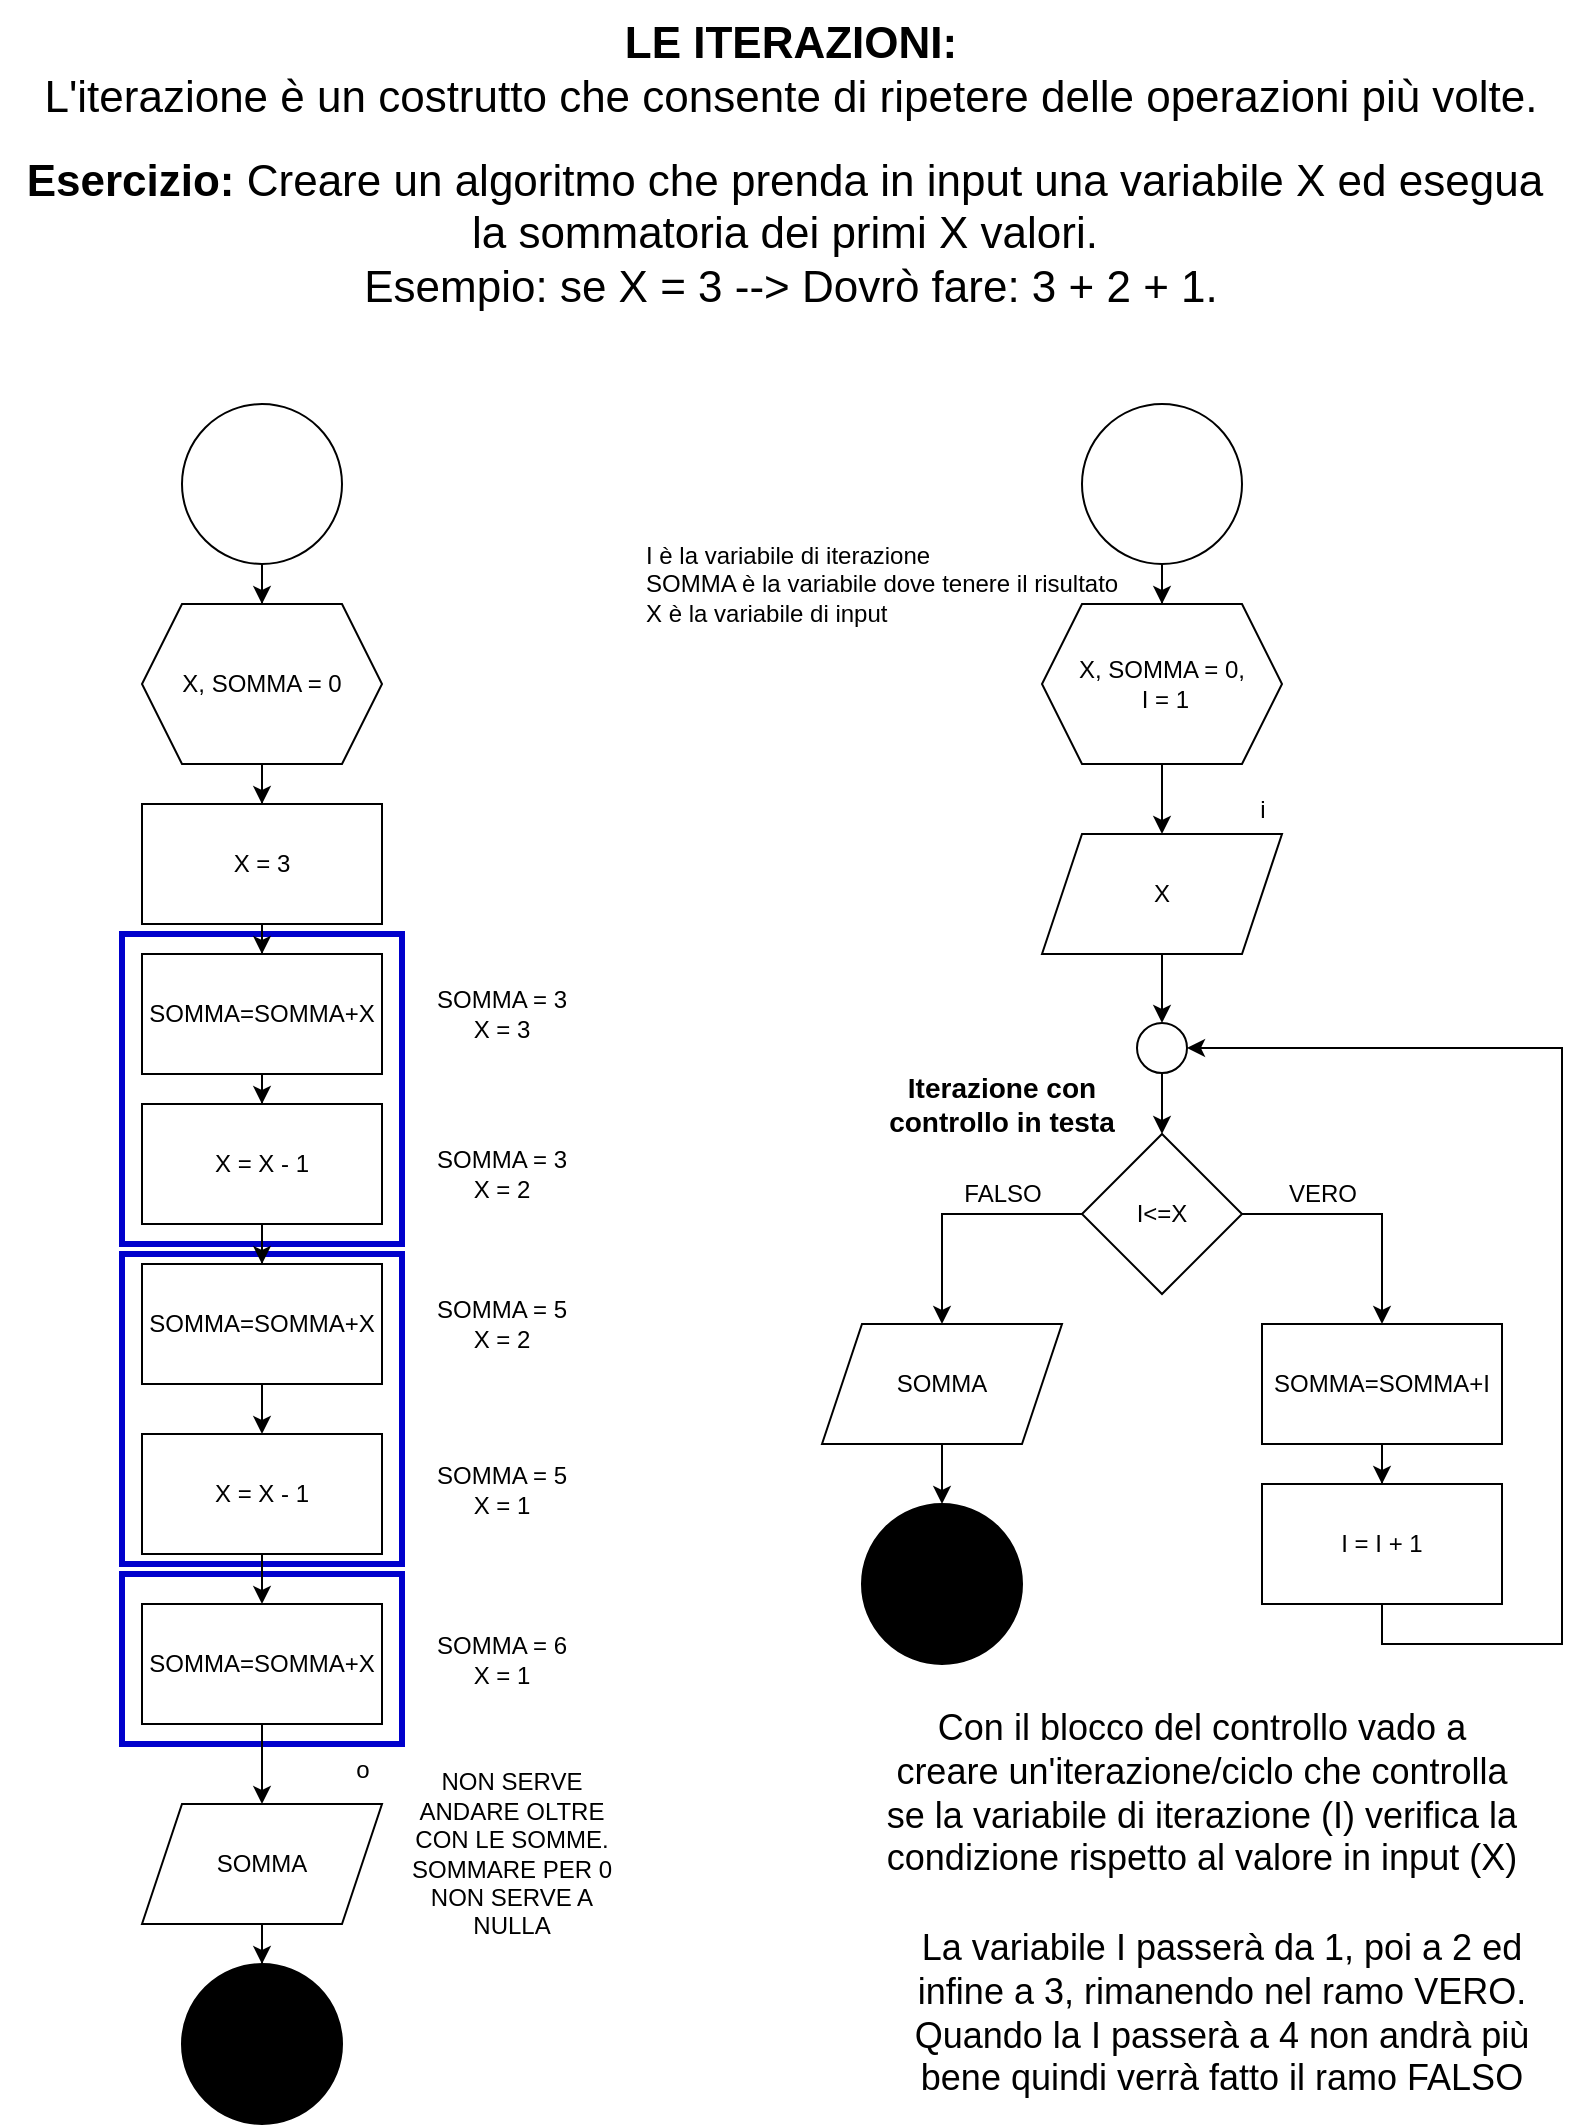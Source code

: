 <mxfile version="24.4.0" type="google" pages="2">
  <diagram name="Pagina-1" id="rP5V3GOWl_0ykZ0Ec8_8">
    <mxGraphModel grid="1" page="1" gridSize="10" guides="1" tooltips="1" connect="1" arrows="1" fold="1" pageScale="1" pageWidth="827" pageHeight="1169" math="0" shadow="0">
      <root>
        <mxCell id="0" />
        <mxCell id="1" parent="0" />
        <mxCell id="9QCn7z95DB12rmIZuLeA-65" value="" style="rounded=0;whiteSpace=wrap;html=1;strokeWidth=3;strokeColor=#0000CC;" vertex="1" parent="1">
          <mxGeometry x="80" y="835" width="140" height="85" as="geometry" />
        </mxCell>
        <mxCell id="9QCn7z95DB12rmIZuLeA-63" value="" style="rounded=0;whiteSpace=wrap;html=1;strokeWidth=3;strokeColor=#0000CC;" vertex="1" parent="1">
          <mxGeometry x="80" y="675" width="140" height="155" as="geometry" />
        </mxCell>
        <mxCell id="9QCn7z95DB12rmIZuLeA-62" value="" style="rounded=0;whiteSpace=wrap;html=1;strokeWidth=3;strokeColor=#0000CC;" vertex="1" parent="1">
          <mxGeometry x="80" y="515" width="140" height="155" as="geometry" />
        </mxCell>
        <mxCell id="As1prjGQbuRfSOMAyc03-1" value="&lt;span style=&quot;font-size: 22px;&quot;&gt;&lt;b&gt;LE ITERAZIONI:&lt;/b&gt;&lt;/span&gt;&lt;div&gt;&lt;span style=&quot;font-size: 22px;&quot;&gt;L&#39;iterazione è un costrutto che consente di ripetere delle operazioni più volte.&lt;/span&gt;&lt;/div&gt;" style="text;html=1;align=center;verticalAlign=middle;resizable=0;points=[];autosize=1;strokeColor=none;fillColor=none;" vertex="1" parent="1">
          <mxGeometry x="29" y="48" width="770" height="70" as="geometry" />
        </mxCell>
        <mxCell id="9QCn7z95DB12rmIZuLeA-2" value="" style="edgeStyle=orthogonalEdgeStyle;rounded=0;orthogonalLoop=1;jettySize=auto;html=1;" edge="1" parent="1" source="As1prjGQbuRfSOMAyc03-3" target="9QCn7z95DB12rmIZuLeA-1">
          <mxGeometry relative="1" as="geometry" />
        </mxCell>
        <mxCell id="As1prjGQbuRfSOMAyc03-3" value="" style="ellipse;whiteSpace=wrap;html=1;aspect=fixed;fillColor=#FFFFFF;" vertex="1" parent="1">
          <mxGeometry x="110" y="250" width="80" height="80" as="geometry" />
        </mxCell>
        <mxCell id="9QCn7z95DB12rmIZuLeA-5" value="" style="edgeStyle=orthogonalEdgeStyle;rounded=0;orthogonalLoop=1;jettySize=auto;html=1;" edge="1" parent="1" source="9QCn7z95DB12rmIZuLeA-1" target="9QCn7z95DB12rmIZuLeA-4">
          <mxGeometry relative="1" as="geometry" />
        </mxCell>
        <mxCell id="9QCn7z95DB12rmIZuLeA-1" value="X, SOMMA = 0" style="shape=hexagon;perimeter=hexagonPerimeter2;whiteSpace=wrap;html=1;fixedSize=1;" vertex="1" parent="1">
          <mxGeometry x="90" y="350" width="120" height="80" as="geometry" />
        </mxCell>
        <mxCell id="9QCn7z95DB12rmIZuLeA-3" value="&lt;b style=&quot;font-size: 22px;&quot;&gt;Esercizio: &lt;/b&gt;&lt;span style=&quot;font-size: 22px;&quot;&gt;Creare un algoritmo che prenda in input una variabile X ed esegua&amp;nbsp;&lt;/span&gt;&lt;div&gt;&lt;span style=&quot;font-size: 22px;&quot;&gt;la sommatoria dei primi X valori.&amp;nbsp;&lt;/span&gt;&lt;/div&gt;&lt;div&gt;&lt;span style=&quot;font-size: 22px;&quot;&gt;Esempio: se X = 3 --&amp;gt; Dovrò fare: 3 + 2 + 1.&lt;/span&gt;&lt;/div&gt;" style="text;html=1;align=center;verticalAlign=middle;resizable=0;points=[];autosize=1;strokeColor=none;fillColor=none;" vertex="1" parent="1">
          <mxGeometry x="19" y="120" width="790" height="90" as="geometry" />
        </mxCell>
        <mxCell id="9QCn7z95DB12rmIZuLeA-7" value="" style="edgeStyle=orthogonalEdgeStyle;rounded=0;orthogonalLoop=1;jettySize=auto;html=1;" edge="1" parent="1" source="9QCn7z95DB12rmIZuLeA-4" target="9QCn7z95DB12rmIZuLeA-6">
          <mxGeometry relative="1" as="geometry" />
        </mxCell>
        <mxCell id="9QCn7z95DB12rmIZuLeA-4" value="X = 3" style="rounded=0;whiteSpace=wrap;html=1;" vertex="1" parent="1">
          <mxGeometry x="90" y="450" width="120" height="60" as="geometry" />
        </mxCell>
        <mxCell id="9QCn7z95DB12rmIZuLeA-9" value="" style="edgeStyle=orthogonalEdgeStyle;rounded=0;orthogonalLoop=1;jettySize=auto;html=1;" edge="1" parent="1" source="9QCn7z95DB12rmIZuLeA-6" target="9QCn7z95DB12rmIZuLeA-8">
          <mxGeometry relative="1" as="geometry" />
        </mxCell>
        <mxCell id="9QCn7z95DB12rmIZuLeA-6" value="SOMMA=SOMMA+X" style="rounded=0;whiteSpace=wrap;html=1;" vertex="1" parent="1">
          <mxGeometry x="90" y="525" width="120" height="60" as="geometry" />
        </mxCell>
        <mxCell id="9QCn7z95DB12rmIZuLeA-21" style="edgeStyle=orthogonalEdgeStyle;rounded=0;orthogonalLoop=1;jettySize=auto;html=1;" edge="1" parent="1" source="9QCn7z95DB12rmIZuLeA-8" target="9QCn7z95DB12rmIZuLeA-10">
          <mxGeometry relative="1" as="geometry" />
        </mxCell>
        <mxCell id="9QCn7z95DB12rmIZuLeA-8" value="X = X - 1" style="rounded=0;whiteSpace=wrap;html=1;" vertex="1" parent="1">
          <mxGeometry x="90" y="600" width="120" height="60" as="geometry" />
        </mxCell>
        <mxCell id="9QCn7z95DB12rmIZuLeA-22" style="edgeStyle=orthogonalEdgeStyle;rounded=0;orthogonalLoop=1;jettySize=auto;html=1;" edge="1" parent="1" source="9QCn7z95DB12rmIZuLeA-10" target="9QCn7z95DB12rmIZuLeA-11">
          <mxGeometry relative="1" as="geometry" />
        </mxCell>
        <mxCell id="9QCn7z95DB12rmIZuLeA-10" value="SOMMA=SOMMA+X" style="rounded=0;whiteSpace=wrap;html=1;" vertex="1" parent="1">
          <mxGeometry x="90" y="680" width="120" height="60" as="geometry" />
        </mxCell>
        <mxCell id="9QCn7z95DB12rmIZuLeA-23" style="edgeStyle=orthogonalEdgeStyle;rounded=0;orthogonalLoop=1;jettySize=auto;html=1;" edge="1" parent="1" source="9QCn7z95DB12rmIZuLeA-11" target="9QCn7z95DB12rmIZuLeA-12">
          <mxGeometry relative="1" as="geometry" />
        </mxCell>
        <mxCell id="9QCn7z95DB12rmIZuLeA-11" value="X = X - 1" style="rounded=0;whiteSpace=wrap;html=1;" vertex="1" parent="1">
          <mxGeometry x="90" y="765" width="120" height="60" as="geometry" />
        </mxCell>
        <mxCell id="9QCn7z95DB12rmIZuLeA-28" value="" style="edgeStyle=orthogonalEdgeStyle;rounded=0;orthogonalLoop=1;jettySize=auto;html=1;" edge="1" parent="1" source="9QCn7z95DB12rmIZuLeA-12" target="9QCn7z95DB12rmIZuLeA-27">
          <mxGeometry relative="1" as="geometry" />
        </mxCell>
        <mxCell id="9QCn7z95DB12rmIZuLeA-12" value="SOMMA=SOMMA+X" style="rounded=0;whiteSpace=wrap;html=1;" vertex="1" parent="1">
          <mxGeometry x="90" y="850" width="120" height="60" as="geometry" />
        </mxCell>
        <mxCell id="9QCn7z95DB12rmIZuLeA-16" value="SOMMA = 3&lt;div&gt;X = 3&lt;/div&gt;" style="text;html=1;align=center;verticalAlign=middle;whiteSpace=wrap;rounded=0;" vertex="1" parent="1">
          <mxGeometry x="210" y="540" width="120" height="30" as="geometry" />
        </mxCell>
        <mxCell id="9QCn7z95DB12rmIZuLeA-17" value="SOMMA = 3&lt;div&gt;X = 2&lt;/div&gt;" style="text;html=1;align=center;verticalAlign=middle;whiteSpace=wrap;rounded=0;" vertex="1" parent="1">
          <mxGeometry x="210" y="620" width="120" height="30" as="geometry" />
        </mxCell>
        <mxCell id="9QCn7z95DB12rmIZuLeA-18" value="SOMMA = 5&lt;div&gt;X = 2&lt;/div&gt;" style="text;html=1;align=center;verticalAlign=middle;whiteSpace=wrap;rounded=0;" vertex="1" parent="1">
          <mxGeometry x="210" y="695" width="120" height="30" as="geometry" />
        </mxCell>
        <mxCell id="9QCn7z95DB12rmIZuLeA-24" value="SOMMA = 5&lt;div&gt;X = 1&lt;/div&gt;" style="text;html=1;align=center;verticalAlign=middle;whiteSpace=wrap;rounded=0;" vertex="1" parent="1">
          <mxGeometry x="210" y="777.5" width="120" height="30" as="geometry" />
        </mxCell>
        <mxCell id="9QCn7z95DB12rmIZuLeA-26" value="SOMMA = 6&lt;div&gt;X = 1&lt;/div&gt;" style="text;html=1;align=center;verticalAlign=middle;whiteSpace=wrap;rounded=0;" vertex="1" parent="1">
          <mxGeometry x="210" y="862.5" width="120" height="30" as="geometry" />
        </mxCell>
        <mxCell id="9QCn7z95DB12rmIZuLeA-30" value="" style="edgeStyle=orthogonalEdgeStyle;rounded=0;orthogonalLoop=1;jettySize=auto;html=1;" edge="1" parent="1" source="9QCn7z95DB12rmIZuLeA-27" target="9QCn7z95DB12rmIZuLeA-29">
          <mxGeometry relative="1" as="geometry" />
        </mxCell>
        <mxCell id="9QCn7z95DB12rmIZuLeA-27" value="SOMMA" style="shape=parallelogram;perimeter=parallelogramPerimeter;whiteSpace=wrap;html=1;fixedSize=1;" vertex="1" parent="1">
          <mxGeometry x="90" y="950" width="120" height="60" as="geometry" />
        </mxCell>
        <mxCell id="9QCn7z95DB12rmIZuLeA-29" value="" style="ellipse;whiteSpace=wrap;html=1;aspect=fixed;fillColor=#000000;" vertex="1" parent="1">
          <mxGeometry x="110" y="1030" width="80" height="80" as="geometry" />
        </mxCell>
        <mxCell id="9QCn7z95DB12rmIZuLeA-34" value="" style="edgeStyle=orthogonalEdgeStyle;rounded=0;orthogonalLoop=1;jettySize=auto;html=1;" edge="1" parent="1" source="9QCn7z95DB12rmIZuLeA-31" target="9QCn7z95DB12rmIZuLeA-33">
          <mxGeometry relative="1" as="geometry" />
        </mxCell>
        <mxCell id="9QCn7z95DB12rmIZuLeA-31" value="" style="ellipse;whiteSpace=wrap;html=1;aspect=fixed;fillColor=#FFFFFF;" vertex="1" parent="1">
          <mxGeometry x="560" y="250" width="80" height="80" as="geometry" />
        </mxCell>
        <mxCell id="9QCn7z95DB12rmIZuLeA-32" value="NON SERVE ANDARE OLTRE CON LE SOMME. SOMMARE PER 0 NON SERVE A NULLA" style="text;html=1;align=center;verticalAlign=middle;whiteSpace=wrap;rounded=0;" vertex="1" parent="1">
          <mxGeometry x="215" y="960" width="120" height="30" as="geometry" />
        </mxCell>
        <mxCell id="9QCn7z95DB12rmIZuLeA-39" value="" style="edgeStyle=orthogonalEdgeStyle;rounded=0;orthogonalLoop=1;jettySize=auto;html=1;" edge="1" parent="1" source="9QCn7z95DB12rmIZuLeA-33" target="9QCn7z95DB12rmIZuLeA-35">
          <mxGeometry relative="1" as="geometry" />
        </mxCell>
        <mxCell id="9QCn7z95DB12rmIZuLeA-33" value="X, SOMMA = 0,&lt;div&gt;&amp;nbsp;I = 1&lt;/div&gt;" style="shape=hexagon;perimeter=hexagonPerimeter2;whiteSpace=wrap;html=1;fixedSize=1;" vertex="1" parent="1">
          <mxGeometry x="540" y="350" width="120" height="80" as="geometry" />
        </mxCell>
        <mxCell id="9QCn7z95DB12rmIZuLeA-49" value="" style="edgeStyle=orthogonalEdgeStyle;rounded=0;orthogonalLoop=1;jettySize=auto;html=1;" edge="1" parent="1" source="9QCn7z95DB12rmIZuLeA-35" target="9QCn7z95DB12rmIZuLeA-47">
          <mxGeometry relative="1" as="geometry" />
        </mxCell>
        <mxCell id="9QCn7z95DB12rmIZuLeA-35" value="X" style="shape=parallelogram;perimeter=parallelogramPerimeter;whiteSpace=wrap;html=1;fixedSize=1;" vertex="1" parent="1">
          <mxGeometry x="540" y="465" width="120" height="60" as="geometry" />
        </mxCell>
        <mxCell id="9QCn7z95DB12rmIZuLeA-36" value="o" style="text;html=1;align=center;verticalAlign=middle;resizable=0;points=[];autosize=1;strokeColor=none;fillColor=none;" vertex="1" parent="1">
          <mxGeometry x="185" y="918" width="30" height="30" as="geometry" />
        </mxCell>
        <mxCell id="9QCn7z95DB12rmIZuLeA-38" value="i" style="text;html=1;align=center;verticalAlign=middle;resizable=0;points=[];autosize=1;strokeColor=none;fillColor=none;" vertex="1" parent="1">
          <mxGeometry x="635" y="438" width="30" height="30" as="geometry" />
        </mxCell>
        <mxCell id="9QCn7z95DB12rmIZuLeA-43" style="edgeStyle=orthogonalEdgeStyle;rounded=0;orthogonalLoop=1;jettySize=auto;html=1;entryX=0.5;entryY=0;entryDx=0;entryDy=0;" edge="1" parent="1" source="9QCn7z95DB12rmIZuLeA-40" target="9QCn7z95DB12rmIZuLeA-42">
          <mxGeometry relative="1" as="geometry" />
        </mxCell>
        <mxCell id="9QCn7z95DB12rmIZuLeA-53" style="edgeStyle=orthogonalEdgeStyle;rounded=0;orthogonalLoop=1;jettySize=auto;html=1;entryX=0.5;entryY=0;entryDx=0;entryDy=0;" edge="1" parent="1" source="9QCn7z95DB12rmIZuLeA-40" target="9QCn7z95DB12rmIZuLeA-52">
          <mxGeometry relative="1" as="geometry" />
        </mxCell>
        <mxCell id="9QCn7z95DB12rmIZuLeA-40" value="I&amp;lt;=X" style="rhombus;whiteSpace=wrap;html=1;" vertex="1" parent="1">
          <mxGeometry x="560" y="615" width="80" height="80" as="geometry" />
        </mxCell>
        <mxCell id="9QCn7z95DB12rmIZuLeA-45" value="" style="edgeStyle=orthogonalEdgeStyle;rounded=0;orthogonalLoop=1;jettySize=auto;html=1;" edge="1" parent="1" source="9QCn7z95DB12rmIZuLeA-42" target="9QCn7z95DB12rmIZuLeA-44">
          <mxGeometry relative="1" as="geometry" />
        </mxCell>
        <mxCell id="9QCn7z95DB12rmIZuLeA-42" value="SOMMA=SOMMA+I" style="rounded=0;whiteSpace=wrap;html=1;" vertex="1" parent="1">
          <mxGeometry x="650" y="710" width="120" height="60" as="geometry" />
        </mxCell>
        <mxCell id="9QCn7z95DB12rmIZuLeA-51" style="edgeStyle=orthogonalEdgeStyle;rounded=0;orthogonalLoop=1;jettySize=auto;html=1;entryX=1;entryY=0.5;entryDx=0;entryDy=0;exitX=0.5;exitY=1;exitDx=0;exitDy=0;" edge="1" parent="1" source="9QCn7z95DB12rmIZuLeA-44" target="9QCn7z95DB12rmIZuLeA-47">
          <mxGeometry relative="1" as="geometry">
            <Array as="points">
              <mxPoint x="710" y="870" />
              <mxPoint x="800" y="870" />
              <mxPoint x="800" y="572" />
            </Array>
          </mxGeometry>
        </mxCell>
        <mxCell id="9QCn7z95DB12rmIZuLeA-44" value="I = I + 1" style="rounded=0;whiteSpace=wrap;html=1;" vertex="1" parent="1">
          <mxGeometry x="650" y="790" width="120" height="60" as="geometry" />
        </mxCell>
        <mxCell id="9QCn7z95DB12rmIZuLeA-46" value="VERO" style="text;html=1;align=center;verticalAlign=middle;resizable=0;points=[];autosize=1;strokeColor=none;fillColor=none;" vertex="1" parent="1">
          <mxGeometry x="650" y="630" width="60" height="30" as="geometry" />
        </mxCell>
        <mxCell id="9QCn7z95DB12rmIZuLeA-50" value="" style="edgeStyle=orthogonalEdgeStyle;rounded=0;orthogonalLoop=1;jettySize=auto;html=1;" edge="1" parent="1" source="9QCn7z95DB12rmIZuLeA-47" target="9QCn7z95DB12rmIZuLeA-40">
          <mxGeometry relative="1" as="geometry" />
        </mxCell>
        <mxCell id="9QCn7z95DB12rmIZuLeA-47" value="" style="ellipse;whiteSpace=wrap;html=1;aspect=fixed;" vertex="1" parent="1">
          <mxGeometry x="587.5" y="559.5" width="25" height="25" as="geometry" />
        </mxCell>
        <mxCell id="9QCn7z95DB12rmIZuLeA-56" value="" style="edgeStyle=orthogonalEdgeStyle;rounded=0;orthogonalLoop=1;jettySize=auto;html=1;" edge="1" parent="1" source="9QCn7z95DB12rmIZuLeA-52" target="9QCn7z95DB12rmIZuLeA-55">
          <mxGeometry relative="1" as="geometry" />
        </mxCell>
        <mxCell id="9QCn7z95DB12rmIZuLeA-52" value="SOMMA" style="shape=parallelogram;perimeter=parallelogramPerimeter;whiteSpace=wrap;html=1;fixedSize=1;" vertex="1" parent="1">
          <mxGeometry x="430" y="710" width="120" height="60" as="geometry" />
        </mxCell>
        <mxCell id="9QCn7z95DB12rmIZuLeA-54" value="FALSO" style="text;html=1;align=center;verticalAlign=middle;resizable=0;points=[];autosize=1;strokeColor=none;fillColor=none;" vertex="1" parent="1">
          <mxGeometry x="490" y="630" width="60" height="30" as="geometry" />
        </mxCell>
        <mxCell id="9QCn7z95DB12rmIZuLeA-55" value="" style="ellipse;whiteSpace=wrap;html=1;aspect=fixed;fillColor=#000000;" vertex="1" parent="1">
          <mxGeometry x="450" y="800" width="80" height="80" as="geometry" />
        </mxCell>
        <mxCell id="9QCn7z95DB12rmIZuLeA-57" value="Iterazione con controllo in testa" style="text;html=1;align=center;verticalAlign=middle;whiteSpace=wrap;rounded=0;fontStyle=1;fontSize=14;" vertex="1" parent="1">
          <mxGeometry x="460" y="585" width="120" height="30" as="geometry" />
        </mxCell>
        <mxCell id="9QCn7z95DB12rmIZuLeA-59" value="I è la variabile di iterazione&lt;div style=&quot;font-size: 12px;&quot;&gt;SOMMA è la variabile dove tenere il risultato&lt;/div&gt;&lt;div style=&quot;font-size: 12px;&quot;&gt;X è la variabile di input&lt;/div&gt;" style="text;html=1;align=left;verticalAlign=middle;resizable=0;points=[];autosize=1;strokeColor=none;fillColor=none;fontSize=12;" vertex="1" parent="1">
          <mxGeometry x="340" y="310" width="260" height="60" as="geometry" />
        </mxCell>
        <mxCell id="9QCn7z95DB12rmIZuLeA-60" value="Con il blocco del controllo vado a creare un&#39;iterazione/ciclo che controlla se la variabile di iterazione (I) verifica la condizione rispetto al valore in input (X)" style="text;html=1;align=center;verticalAlign=middle;whiteSpace=wrap;rounded=0;fontSize=18;" vertex="1" parent="1">
          <mxGeometry x="460" y="930" width="320" height="30" as="geometry" />
        </mxCell>
        <mxCell id="9QCn7z95DB12rmIZuLeA-66" value="La variabile I passerà da 1, poi a 2 ed infine a 3, rimanendo nel ramo VERO.&lt;div&gt;Quando la I passerà a 4 non andrà più bene quindi verrà fatto il ramo FALSO&lt;/div&gt;" style="text;html=1;align=center;verticalAlign=middle;whiteSpace=wrap;rounded=0;fontSize=18;" vertex="1" parent="1">
          <mxGeometry x="470" y="1040" width="320" height="30" as="geometry" />
        </mxCell>
      </root>
    </mxGraphModel>
  </diagram>
  <diagram id="JE3Yjp3qe5qF8hPJKTIX" name="Pagina-2">
    <mxGraphModel grid="1" page="1" gridSize="10" guides="1" tooltips="1" connect="1" arrows="1" fold="1" pageScale="1" pageWidth="827" pageHeight="1169" math="0" shadow="0">
      <root>
        <mxCell id="0" />
        <mxCell id="1" parent="0" />
        <mxCell id="6xi4lWHPtcNjWtXxi3J6-105" value="" style="rounded=0;whiteSpace=wrap;html=1;fillColor=#f8cecc;strokeColor=#b85450;" vertex="1" parent="1">
          <mxGeometry x="655" y="756" width="50" height="20" as="geometry" />
        </mxCell>
        <mxCell id="6xi4lWHPtcNjWtXxi3J6-110" value="" style="rounded=0;whiteSpace=wrap;html=1;fillColor=#d5e8d4;strokeColor=#82b366;" vertex="1" parent="1">
          <mxGeometry x="652.5" y="485" width="50" height="20" as="geometry" />
        </mxCell>
        <mxCell id="6xi4lWHPtcNjWtXxi3J6-109" value="" style="rounded=0;whiteSpace=wrap;html=1;fillColor=#d5e8d4;strokeColor=#82b366;" vertex="1" parent="1">
          <mxGeometry x="650" y="545" width="50" height="20" as="geometry" />
        </mxCell>
        <mxCell id="6xi4lWHPtcNjWtXxi3J6-108" value="" style="rounded=0;whiteSpace=wrap;html=1;fillColor=#d5e8d4;strokeColor=#82b366;" vertex="1" parent="1">
          <mxGeometry x="650" y="605" width="50" height="20" as="geometry" />
        </mxCell>
        <mxCell id="6xi4lWHPtcNjWtXxi3J6-107" value="" style="rounded=0;whiteSpace=wrap;html=1;fillColor=#d5e8d4;strokeColor=#82b366;" vertex="1" parent="1">
          <mxGeometry x="655" y="726" width="50" height="20" as="geometry" />
        </mxCell>
        <mxCell id="6xi4lWHPtcNjWtXxi3J6-106" value="" style="rounded=0;whiteSpace=wrap;html=1;fillColor=#d5e8d4;strokeColor=#82b366;" vertex="1" parent="1">
          <mxGeometry x="652.5" y="665" width="50" height="20" as="geometry" />
        </mxCell>
        <mxCell id="6xi4lWHPtcNjWtXxi3J6-1" value="" style="edgeStyle=orthogonalEdgeStyle;rounded=0;orthogonalLoop=1;jettySize=auto;html=1;" edge="1" parent="1" source="6xi4lWHPtcNjWtXxi3J6-2" target="6xi4lWHPtcNjWtXxi3J6-4">
          <mxGeometry relative="1" as="geometry" />
        </mxCell>
        <mxCell id="6xi4lWHPtcNjWtXxi3J6-2" value="" style="ellipse;whiteSpace=wrap;html=1;aspect=fixed;fillColor=#FFFFFF;" vertex="1" parent="1">
          <mxGeometry x="149" y="80" width="80" height="80" as="geometry" />
        </mxCell>
        <mxCell id="6xi4lWHPtcNjWtXxi3J6-3" value="" style="edgeStyle=orthogonalEdgeStyle;rounded=0;orthogonalLoop=1;jettySize=auto;html=1;" edge="1" parent="1" source="6xi4lWHPtcNjWtXxi3J6-4" target="6xi4lWHPtcNjWtXxi3J6-6">
          <mxGeometry relative="1" as="geometry" />
        </mxCell>
        <mxCell id="6xi4lWHPtcNjWtXxi3J6-4" value="X, SOMMA = 0, I = 1" style="shape=hexagon;perimeter=hexagonPerimeter2;whiteSpace=wrap;html=1;fixedSize=1;" vertex="1" parent="1">
          <mxGeometry x="129" y="180" width="120" height="80" as="geometry" />
        </mxCell>
        <mxCell id="6xi4lWHPtcNjWtXxi3J6-5" value="" style="edgeStyle=orthogonalEdgeStyle;rounded=0;orthogonalLoop=1;jettySize=auto;html=1;" edge="1" parent="1" source="6xi4lWHPtcNjWtXxi3J6-6" target="6xi4lWHPtcNjWtXxi3J6-17">
          <mxGeometry relative="1" as="geometry" />
        </mxCell>
        <mxCell id="6xi4lWHPtcNjWtXxi3J6-6" value="X" style="shape=parallelogram;perimeter=parallelogramPerimeter;whiteSpace=wrap;html=1;fixedSize=1;" vertex="1" parent="1">
          <mxGeometry x="129" y="295" width="120" height="60" as="geometry" />
        </mxCell>
        <mxCell id="6xi4lWHPtcNjWtXxi3J6-7" value="i" style="text;html=1;align=center;verticalAlign=middle;resizable=0;points=[];autosize=1;strokeColor=none;fillColor=none;" vertex="1" parent="1">
          <mxGeometry x="224" y="268" width="30" height="30" as="geometry" />
        </mxCell>
        <mxCell id="6xi4lWHPtcNjWtXxi3J6-8" style="edgeStyle=orthogonalEdgeStyle;rounded=0;orthogonalLoop=1;jettySize=auto;html=1;entryX=0.5;entryY=0;entryDx=0;entryDy=0;" edge="1" parent="1" source="6xi4lWHPtcNjWtXxi3J6-10" target="6xi4lWHPtcNjWtXxi3J6-12">
          <mxGeometry relative="1" as="geometry" />
        </mxCell>
        <mxCell id="6xi4lWHPtcNjWtXxi3J6-9" style="edgeStyle=orthogonalEdgeStyle;rounded=0;orthogonalLoop=1;jettySize=auto;html=1;entryX=0.5;entryY=0;entryDx=0;entryDy=0;" edge="1" parent="1" source="6xi4lWHPtcNjWtXxi3J6-10" target="6xi4lWHPtcNjWtXxi3J6-19">
          <mxGeometry relative="1" as="geometry" />
        </mxCell>
        <mxCell id="6xi4lWHPtcNjWtXxi3J6-10" value="I&amp;lt;=X" style="rhombus;whiteSpace=wrap;html=1;" vertex="1" parent="1">
          <mxGeometry x="149" y="445" width="80" height="80" as="geometry" />
        </mxCell>
        <mxCell id="6xi4lWHPtcNjWtXxi3J6-11" value="" style="edgeStyle=orthogonalEdgeStyle;rounded=0;orthogonalLoop=1;jettySize=auto;html=1;" edge="1" parent="1" source="6xi4lWHPtcNjWtXxi3J6-12" target="6xi4lWHPtcNjWtXxi3J6-14">
          <mxGeometry relative="1" as="geometry" />
        </mxCell>
        <mxCell id="6xi4lWHPtcNjWtXxi3J6-12" value="SOMMA=SOMMA+I" style="rounded=0;whiteSpace=wrap;html=1;" vertex="1" parent="1">
          <mxGeometry x="239" y="540" width="120" height="60" as="geometry" />
        </mxCell>
        <mxCell id="6xi4lWHPtcNjWtXxi3J6-13" style="edgeStyle=orthogonalEdgeStyle;rounded=0;orthogonalLoop=1;jettySize=auto;html=1;entryX=1;entryY=0.5;entryDx=0;entryDy=0;exitX=0.5;exitY=1;exitDx=0;exitDy=0;" edge="1" parent="1" source="6xi4lWHPtcNjWtXxi3J6-14" target="6xi4lWHPtcNjWtXxi3J6-17">
          <mxGeometry relative="1" as="geometry">
            <Array as="points">
              <mxPoint x="299" y="700" />
              <mxPoint x="389" y="700" />
              <mxPoint x="389" y="402" />
            </Array>
          </mxGeometry>
        </mxCell>
        <mxCell id="6xi4lWHPtcNjWtXxi3J6-14" value="I = I + 1" style="rounded=0;whiteSpace=wrap;html=1;" vertex="1" parent="1">
          <mxGeometry x="239" y="620" width="120" height="60" as="geometry" />
        </mxCell>
        <mxCell id="6xi4lWHPtcNjWtXxi3J6-15" value="VERO" style="text;html=1;align=center;verticalAlign=middle;resizable=0;points=[];autosize=1;strokeColor=none;fillColor=none;" vertex="1" parent="1">
          <mxGeometry x="239" y="460" width="60" height="30" as="geometry" />
        </mxCell>
        <mxCell id="6xi4lWHPtcNjWtXxi3J6-16" value="" style="edgeStyle=orthogonalEdgeStyle;rounded=0;orthogonalLoop=1;jettySize=auto;html=1;" edge="1" parent="1" source="6xi4lWHPtcNjWtXxi3J6-17" target="6xi4lWHPtcNjWtXxi3J6-10">
          <mxGeometry relative="1" as="geometry" />
        </mxCell>
        <mxCell id="6xi4lWHPtcNjWtXxi3J6-17" value="" style="ellipse;whiteSpace=wrap;html=1;aspect=fixed;" vertex="1" parent="1">
          <mxGeometry x="176.5" y="389.5" width="25" height="25" as="geometry" />
        </mxCell>
        <mxCell id="6xi4lWHPtcNjWtXxi3J6-18" value="" style="edgeStyle=orthogonalEdgeStyle;rounded=0;orthogonalLoop=1;jettySize=auto;html=1;" edge="1" parent="1" source="6xi4lWHPtcNjWtXxi3J6-19" target="6xi4lWHPtcNjWtXxi3J6-21">
          <mxGeometry relative="1" as="geometry" />
        </mxCell>
        <mxCell id="6xi4lWHPtcNjWtXxi3J6-19" value="SOMMA" style="shape=parallelogram;perimeter=parallelogramPerimeter;whiteSpace=wrap;html=1;fixedSize=1;" vertex="1" parent="1">
          <mxGeometry x="19" y="540" width="120" height="60" as="geometry" />
        </mxCell>
        <mxCell id="6xi4lWHPtcNjWtXxi3J6-20" value="FALSO" style="text;html=1;align=center;verticalAlign=middle;resizable=0;points=[];autosize=1;strokeColor=none;fillColor=none;" vertex="1" parent="1">
          <mxGeometry x="79" y="460" width="60" height="30" as="geometry" />
        </mxCell>
        <mxCell id="6xi4lWHPtcNjWtXxi3J6-21" value="" style="ellipse;whiteSpace=wrap;html=1;aspect=fixed;fillColor=#000000;" vertex="1" parent="1">
          <mxGeometry x="39" y="630" width="80" height="80" as="geometry" />
        </mxCell>
        <mxCell id="6xi4lWHPtcNjWtXxi3J6-22" value="Iterazione con controllo in testa" style="text;html=1;align=center;verticalAlign=middle;whiteSpace=wrap;rounded=0;fontStyle=1;fontSize=14;" vertex="1" parent="1">
          <mxGeometry x="49" y="415" width="120" height="30" as="geometry" />
        </mxCell>
        <mxCell id="6xi4lWHPtcNjWtXxi3J6-23" value="X&lt;div&gt;SOMMA = 0&lt;/div&gt;&lt;div&gt;I = 1&lt;/div&gt;" style="text;html=1;align=center;verticalAlign=middle;whiteSpace=wrap;rounded=0;" vertex="1" parent="1">
          <mxGeometry x="265" y="205" width="100" height="30" as="geometry" />
        </mxCell>
        <mxCell id="6xi4lWHPtcNjWtXxi3J6-24" value="X = input dall&#39;utente&lt;div&gt;SOMMA = 0&lt;/div&gt;&lt;div&gt;I = 1&lt;/div&gt;" style="text;html=1;align=center;verticalAlign=middle;whiteSpace=wrap;rounded=0;" vertex="1" parent="1">
          <mxGeometry x="254" y="310" width="156" height="30" as="geometry" />
        </mxCell>
        <mxCell id="6xi4lWHPtcNjWtXxi3J6-25" value="" style="endArrow=none;html=1;rounded=0;" edge="1" parent="1">
          <mxGeometry width="50" height="50" relative="1" as="geometry">
            <mxPoint x="640" y="800" as="sourcePoint" />
            <mxPoint x="640" y="440" as="targetPoint" />
          </mxGeometry>
        </mxCell>
        <mxCell id="6xi4lWHPtcNjWtXxi3J6-26" value="" style="endArrow=none;html=1;rounded=0;" edge="1" parent="1">
          <mxGeometry width="50" height="50" relative="1" as="geometry">
            <mxPoint x="720" y="800" as="sourcePoint" />
            <mxPoint x="720" y="440" as="targetPoint" />
          </mxGeometry>
        </mxCell>
        <mxCell id="6xi4lWHPtcNjWtXxi3J6-27" value="" style="endArrow=none;html=1;rounded=0;" edge="1" parent="1">
          <mxGeometry width="50" height="50" relative="1" as="geometry">
            <mxPoint x="800" y="800" as="sourcePoint" />
            <mxPoint x="800" y="440" as="targetPoint" />
          </mxGeometry>
        </mxCell>
        <mxCell id="6xi4lWHPtcNjWtXxi3J6-28" value="" style="endArrow=none;html=1;rounded=0;" edge="1" parent="1">
          <mxGeometry width="50" height="50" relative="1" as="geometry">
            <mxPoint x="560" y="800" as="sourcePoint" />
            <mxPoint x="560" y="440" as="targetPoint" />
          </mxGeometry>
        </mxCell>
        <mxCell id="6xi4lWHPtcNjWtXxi3J6-29" value="" style="endArrow=none;html=1;rounded=0;shadow=1;" edge="1" parent="1">
          <mxGeometry width="50" height="50" relative="1" as="geometry">
            <mxPoint x="800" y="480" as="sourcePoint" />
            <mxPoint x="420" y="480" as="targetPoint" />
          </mxGeometry>
        </mxCell>
        <mxCell id="6xi4lWHPtcNjWtXxi3J6-30" value="" style="endArrow=none;html=1;rounded=0;entryX=0.965;entryY=0.193;entryDx=0;entryDy=0;entryPerimeter=0;" edge="1" parent="1" target="6xi4lWHPtcNjWtXxi3J6-41">
          <mxGeometry width="50" height="50" relative="1" as="geometry">
            <mxPoint x="800" y="539.43" as="sourcePoint" />
            <mxPoint x="480" y="539.43" as="targetPoint" />
          </mxGeometry>
        </mxCell>
        <mxCell id="6xi4lWHPtcNjWtXxi3J6-31" value="" style="endArrow=none;html=1;rounded=0;entryX=0.973;entryY=0.25;entryDx=0;entryDy=0;entryPerimeter=0;" edge="1" parent="1" target="6xi4lWHPtcNjWtXxi3J6-42">
          <mxGeometry width="50" height="50" relative="1" as="geometry">
            <mxPoint x="800" y="599.43" as="sourcePoint" />
            <mxPoint x="480" y="599.43" as="targetPoint" />
          </mxGeometry>
        </mxCell>
        <mxCell id="6xi4lWHPtcNjWtXxi3J6-32" value="" style="endArrow=none;html=1;rounded=0;entryX=0.982;entryY=0.25;entryDx=0;entryDy=0;entryPerimeter=0;" edge="1" parent="1" target="6xi4lWHPtcNjWtXxi3J6-43">
          <mxGeometry width="50" height="50" relative="1" as="geometry">
            <mxPoint x="800" y="659.43" as="sourcePoint" />
            <mxPoint x="480" y="659.43" as="targetPoint" />
          </mxGeometry>
        </mxCell>
        <mxCell id="6xi4lWHPtcNjWtXxi3J6-33" value="" style="endArrow=none;html=1;rounded=0;entryX=0.924;entryY=0.136;entryDx=0;entryDy=0;entryPerimeter=0;" edge="1" parent="1" target="6xi4lWHPtcNjWtXxi3J6-104">
          <mxGeometry width="50" height="50" relative="1" as="geometry">
            <mxPoint x="800" y="720.71" as="sourcePoint" />
            <mxPoint x="480" y="720.71" as="targetPoint" />
          </mxGeometry>
        </mxCell>
        <mxCell id="6xi4lWHPtcNjWtXxi3J6-34" value="X" style="text;html=1;align=center;verticalAlign=middle;resizable=0;points=[];autosize=1;strokeColor=none;fillColor=none;" vertex="1" parent="1">
          <mxGeometry x="580" y="445" width="30" height="30" as="geometry" />
        </mxCell>
        <mxCell id="6xi4lWHPtcNjWtXxi3J6-35" value="IPOTIZZIAMO CHE L&#39;INPUT DELL&#39;UTENTE SULLA X SIA 5.&lt;div&gt;&lt;span style=&quot;white-space: pre;&quot;&gt;&#x9;QUINDI X = 5&lt;/span&gt;&lt;br&gt;&lt;/div&gt;" style="text;html=1;align=center;verticalAlign=middle;resizable=0;points=[];autosize=1;strokeColor=none;fillColor=none;" vertex="1" parent="1">
          <mxGeometry x="460" y="389.5" width="350" height="40" as="geometry" />
        </mxCell>
        <mxCell id="6xi4lWHPtcNjWtXxi3J6-36" value="I" style="text;html=1;align=center;verticalAlign=middle;resizable=0;points=[];autosize=1;strokeColor=none;fillColor=none;" vertex="1" parent="1">
          <mxGeometry x="660" y="445" width="30" height="30" as="geometry" />
        </mxCell>
        <mxCell id="6xi4lWHPtcNjWtXxi3J6-38" value="SOMMA" style="text;html=1;align=center;verticalAlign=middle;resizable=0;points=[];autosize=1;strokeColor=none;fillColor=none;" vertex="1" parent="1">
          <mxGeometry x="720" y="445" width="70" height="30" as="geometry" />
        </mxCell>
        <mxCell id="6xi4lWHPtcNjWtXxi3J6-40" value="1° iterazione" style="text;html=1;align=center;verticalAlign=middle;resizable=0;points=[];autosize=1;strokeColor=none;fillColor=none;rotation=-90;fontSize=9;" vertex="1" parent="1">
          <mxGeometry x="390" y="500" width="70" height="20" as="geometry" />
        </mxCell>
        <mxCell id="6xi4lWHPtcNjWtXxi3J6-41" value="2° iterazione" style="text;html=1;align=center;verticalAlign=middle;resizable=0;points=[];autosize=1;strokeColor=none;fillColor=none;rotation=-90;fontSize=9;" vertex="1" parent="1">
          <mxGeometry x="390" y="560" width="70" height="20" as="geometry" />
        </mxCell>
        <mxCell id="6xi4lWHPtcNjWtXxi3J6-42" value="3° iterazione" style="text;html=1;align=center;verticalAlign=middle;resizable=0;points=[];autosize=1;strokeColor=none;fillColor=none;fontSize=9;rotation=-90;" vertex="1" parent="1">
          <mxGeometry x="390" y="620" width="70" height="20" as="geometry" />
        </mxCell>
        <mxCell id="6xi4lWHPtcNjWtXxi3J6-43" value="4° iterazione" style="text;html=1;align=center;verticalAlign=middle;resizable=0;points=[];autosize=1;strokeColor=none;fillColor=none;fontSize=9;rotation=-90;" vertex="1" parent="1">
          <mxGeometry x="390" y="680" width="70" height="20" as="geometry" />
        </mxCell>
        <mxCell id="6xi4lWHPtcNjWtXxi3J6-45" value="X = 5" style="text;html=1;align=center;verticalAlign=middle;resizable=0;points=[];autosize=1;strokeColor=none;fillColor=none;" vertex="1" parent="1">
          <mxGeometry x="570" y="480" width="50" height="30" as="geometry" />
        </mxCell>
        <mxCell id="6xi4lWHPtcNjWtXxi3J6-50" value="I = 1" style="text;html=1;align=center;verticalAlign=middle;resizable=0;points=[];autosize=1;strokeColor=none;fillColor=none;" vertex="1" parent="1">
          <mxGeometry x="650" y="480" width="50" height="30" as="geometry" />
        </mxCell>
        <mxCell id="6xi4lWHPtcNjWtXxi3J6-51" value="SOMMA = 1" style="text;html=1;align=center;verticalAlign=middle;resizable=0;points=[];autosize=1;strokeColor=none;fillColor=none;" vertex="1" parent="1">
          <mxGeometry x="710" y="480" width="90" height="30" as="geometry" />
        </mxCell>
        <mxCell id="6xi4lWHPtcNjWtXxi3J6-53" value="&lt;span style=&quot;white-space: normal;&quot;&gt;SOMMA=SOMMA+I&lt;/span&gt;" style="text;html=1;align=center;verticalAlign=middle;resizable=0;points=[];autosize=1;strokeColor=none;fillColor=none;" vertex="1" parent="1">
          <mxGeometry x="430" y="480" width="130" height="30" as="geometry" />
        </mxCell>
        <mxCell id="6xi4lWHPtcNjWtXxi3J6-54" value="OPERAZIONE&amp;nbsp;&lt;div&gt;DA FARE&lt;/div&gt;" style="text;html=1;align=center;verticalAlign=middle;resizable=0;points=[];autosize=1;strokeColor=none;fillColor=none;" vertex="1" parent="1">
          <mxGeometry x="455" y="443" width="110" height="40" as="geometry" />
        </mxCell>
        <mxCell id="6xi4lWHPtcNjWtXxi3J6-58" value="&lt;span style=&quot;caret-color: rgb(0, 0, 0); color: rgb(0, 0, 0); font-family: Helvetica; font-size: 12px; font-style: normal; font-variant-caps: normal; font-weight: 400; letter-spacing: normal; orphans: auto; text-align: center; text-indent: 0px; text-transform: none; white-space: normal; widows: auto; word-spacing: 0px; -webkit-text-stroke-width: 0px; background-color: rgb(251, 251, 251); text-decoration: none; display: inline !important; float: none;&quot;&gt;I = I + 1&lt;/span&gt;" style="text;whiteSpace=wrap;html=1;" vertex="1" parent="1">
          <mxGeometry x="480" y="510" width="50" height="30" as="geometry" />
        </mxCell>
        <mxCell id="6xi4lWHPtcNjWtXxi3J6-59" value="X = 5" style="text;html=1;align=center;verticalAlign=middle;resizable=0;points=[];autosize=1;strokeColor=none;fillColor=none;" vertex="1" parent="1">
          <mxGeometry x="570" y="510" width="50" height="30" as="geometry" />
        </mxCell>
        <mxCell id="6xi4lWHPtcNjWtXxi3J6-60" value="I = 2" style="text;html=1;align=center;verticalAlign=middle;resizable=0;points=[];autosize=1;strokeColor=none;fillColor=none;" vertex="1" parent="1">
          <mxGeometry x="650" y="510" width="50" height="30" as="geometry" />
        </mxCell>
        <mxCell id="6xi4lWHPtcNjWtXxi3J6-61" value="SOMMA = 1" style="text;html=1;align=center;verticalAlign=middle;resizable=0;points=[];autosize=1;strokeColor=none;fillColor=none;" vertex="1" parent="1">
          <mxGeometry x="710" y="510" width="90" height="30" as="geometry" />
        </mxCell>
        <mxCell id="6xi4lWHPtcNjWtXxi3J6-62" value="X = 5" style="text;html=1;align=center;verticalAlign=middle;resizable=0;points=[];autosize=1;strokeColor=none;fillColor=none;" vertex="1" parent="1">
          <mxGeometry x="570" y="540" width="50" height="30" as="geometry" />
        </mxCell>
        <mxCell id="6xi4lWHPtcNjWtXxi3J6-63" value="I = 2" style="text;html=1;align=center;verticalAlign=middle;resizable=0;points=[];autosize=1;strokeColor=none;fillColor=none;" vertex="1" parent="1">
          <mxGeometry x="650" y="540" width="50" height="30" as="geometry" />
        </mxCell>
        <mxCell id="6xi4lWHPtcNjWtXxi3J6-64" value="SOMMA = 3" style="text;html=1;align=center;verticalAlign=middle;resizable=0;points=[];autosize=1;strokeColor=none;fillColor=none;" vertex="1" parent="1">
          <mxGeometry x="710" y="540" width="90" height="30" as="geometry" />
        </mxCell>
        <mxCell id="6xi4lWHPtcNjWtXxi3J6-65" value="&lt;span style=&quot;white-space: normal;&quot;&gt;SOMMA=SOMMA+I&lt;/span&gt;" style="text;html=1;align=center;verticalAlign=middle;resizable=0;points=[];autosize=1;strokeColor=none;fillColor=none;" vertex="1" parent="1">
          <mxGeometry x="430" y="540" width="130" height="30" as="geometry" />
        </mxCell>
        <mxCell id="6xi4lWHPtcNjWtXxi3J6-66" value="&lt;span style=&quot;caret-color: rgb(0, 0, 0); color: rgb(0, 0, 0); font-family: Helvetica; font-size: 12px; font-style: normal; font-variant-caps: normal; font-weight: 400; letter-spacing: normal; orphans: auto; text-align: center; text-indent: 0px; text-transform: none; white-space: normal; widows: auto; word-spacing: 0px; -webkit-text-stroke-width: 0px; background-color: rgb(251, 251, 251); text-decoration: none; display: inline !important; float: none;&quot;&gt;I = I + 1&lt;/span&gt;" style="text;whiteSpace=wrap;html=1;" vertex="1" parent="1">
          <mxGeometry x="480" y="570" width="50" height="30" as="geometry" />
        </mxCell>
        <mxCell id="6xi4lWHPtcNjWtXxi3J6-67" value="X = 5" style="text;html=1;align=center;verticalAlign=middle;resizable=0;points=[];autosize=1;strokeColor=none;fillColor=none;" vertex="1" parent="1">
          <mxGeometry x="570" y="570" width="50" height="30" as="geometry" />
        </mxCell>
        <mxCell id="6xi4lWHPtcNjWtXxi3J6-68" value="I = 3" style="text;html=1;align=center;verticalAlign=middle;resizable=0;points=[];autosize=1;strokeColor=none;fillColor=none;" vertex="1" parent="1">
          <mxGeometry x="650" y="570" width="50" height="30" as="geometry" />
        </mxCell>
        <mxCell id="6xi4lWHPtcNjWtXxi3J6-69" value="SOMMA = 3" style="text;html=1;align=center;verticalAlign=middle;resizable=0;points=[];autosize=1;strokeColor=none;fillColor=none;" vertex="1" parent="1">
          <mxGeometry x="710" y="570" width="90" height="30" as="geometry" />
        </mxCell>
        <mxCell id="6xi4lWHPtcNjWtXxi3J6-70" value="X = 5" style="text;html=1;align=center;verticalAlign=middle;resizable=0;points=[];autosize=1;strokeColor=none;fillColor=none;" vertex="1" parent="1">
          <mxGeometry x="570" y="600" width="50" height="30" as="geometry" />
        </mxCell>
        <mxCell id="6xi4lWHPtcNjWtXxi3J6-71" value="I = 3" style="text;html=1;align=center;verticalAlign=middle;resizable=0;points=[];autosize=1;strokeColor=none;fillColor=none;" vertex="1" parent="1">
          <mxGeometry x="650" y="600" width="50" height="30" as="geometry" />
        </mxCell>
        <mxCell id="6xi4lWHPtcNjWtXxi3J6-72" value="SOMMA = 6" style="text;html=1;align=center;verticalAlign=middle;resizable=0;points=[];autosize=1;strokeColor=none;fillColor=none;" vertex="1" parent="1">
          <mxGeometry x="710" y="600" width="90" height="30" as="geometry" />
        </mxCell>
        <mxCell id="6xi4lWHPtcNjWtXxi3J6-73" value="&lt;span style=&quot;white-space: normal;&quot;&gt;SOMMA=SOMMA+I&lt;/span&gt;" style="text;html=1;align=center;verticalAlign=middle;resizable=0;points=[];autosize=1;strokeColor=none;fillColor=none;" vertex="1" parent="1">
          <mxGeometry x="430" y="600" width="130" height="30" as="geometry" />
        </mxCell>
        <mxCell id="6xi4lWHPtcNjWtXxi3J6-74" value="&lt;span style=&quot;caret-color: rgb(0, 0, 0); color: rgb(0, 0, 0); font-family: Helvetica; font-size: 12px; font-style: normal; font-variant-caps: normal; font-weight: 400; letter-spacing: normal; orphans: auto; text-align: center; text-indent: 0px; text-transform: none; white-space: normal; widows: auto; word-spacing: 0px; -webkit-text-stroke-width: 0px; background-color: rgb(251, 251, 251); text-decoration: none; display: inline !important; float: none;&quot;&gt;I = I + 1&lt;/span&gt;" style="text;whiteSpace=wrap;html=1;" vertex="1" parent="1">
          <mxGeometry x="480" y="630" width="50" height="30" as="geometry" />
        </mxCell>
        <mxCell id="6xi4lWHPtcNjWtXxi3J6-75" value="X = 5" style="text;html=1;align=center;verticalAlign=middle;resizable=0;points=[];autosize=1;strokeColor=none;fillColor=none;" vertex="1" parent="1">
          <mxGeometry x="570" y="630" width="50" height="30" as="geometry" />
        </mxCell>
        <mxCell id="6xi4lWHPtcNjWtXxi3J6-76" value="I = 4" style="text;html=1;align=center;verticalAlign=middle;resizable=0;points=[];autosize=1;strokeColor=none;fillColor=none;" vertex="1" parent="1">
          <mxGeometry x="650" y="630" width="50" height="30" as="geometry" />
        </mxCell>
        <mxCell id="6xi4lWHPtcNjWtXxi3J6-77" value="SOMMA = 6" style="text;html=1;align=center;verticalAlign=middle;resizable=0;points=[];autosize=1;strokeColor=none;fillColor=none;" vertex="1" parent="1">
          <mxGeometry x="710" y="630" width="90" height="30" as="geometry" />
        </mxCell>
        <mxCell id="6xi4lWHPtcNjWtXxi3J6-78" value="X = 5" style="text;html=1;align=center;verticalAlign=middle;resizable=0;points=[];autosize=1;strokeColor=none;fillColor=none;" vertex="1" parent="1">
          <mxGeometry x="570" y="660" width="50" height="30" as="geometry" />
        </mxCell>
        <mxCell id="6xi4lWHPtcNjWtXxi3J6-79" value="I = 4" style="text;html=1;align=center;verticalAlign=middle;resizable=0;points=[];autosize=1;strokeColor=none;fillColor=none;" vertex="1" parent="1">
          <mxGeometry x="650" y="660" width="50" height="30" as="geometry" />
        </mxCell>
        <mxCell id="6xi4lWHPtcNjWtXxi3J6-80" value="SOMMA = 10" style="text;html=1;align=center;verticalAlign=middle;resizable=0;points=[];autosize=1;strokeColor=none;fillColor=none;" vertex="1" parent="1">
          <mxGeometry x="705" y="660" width="100" height="30" as="geometry" />
        </mxCell>
        <mxCell id="6xi4lWHPtcNjWtXxi3J6-81" value="&lt;span style=&quot;white-space: normal;&quot;&gt;SOMMA=SOMMA+I&lt;/span&gt;" style="text;html=1;align=center;verticalAlign=middle;resizable=0;points=[];autosize=1;strokeColor=none;fillColor=none;" vertex="1" parent="1">
          <mxGeometry x="430" y="660" width="130" height="30" as="geometry" />
        </mxCell>
        <mxCell id="6xi4lWHPtcNjWtXxi3J6-82" value="&lt;span style=&quot;caret-color: rgb(0, 0, 0); color: rgb(0, 0, 0); font-family: Helvetica; font-size: 12px; font-style: normal; font-variant-caps: normal; font-weight: 400; letter-spacing: normal; orphans: auto; text-align: center; text-indent: 0px; text-transform: none; white-space: normal; widows: auto; word-spacing: 0px; -webkit-text-stroke-width: 0px; background-color: rgb(251, 251, 251); text-decoration: none; display: inline !important; float: none;&quot;&gt;I = I + 1&lt;/span&gt;" style="text;whiteSpace=wrap;html=1;" vertex="1" parent="1">
          <mxGeometry x="480" y="690" width="50" height="30" as="geometry" />
        </mxCell>
        <mxCell id="6xi4lWHPtcNjWtXxi3J6-83" value="X = 5" style="text;html=1;align=center;verticalAlign=middle;resizable=0;points=[];autosize=1;strokeColor=none;fillColor=none;" vertex="1" parent="1">
          <mxGeometry x="570" y="690" width="50" height="30" as="geometry" />
        </mxCell>
        <mxCell id="6xi4lWHPtcNjWtXxi3J6-84" value="I = 5" style="text;html=1;align=center;verticalAlign=middle;resizable=0;points=[];autosize=1;strokeColor=none;fillColor=none;" vertex="1" parent="1">
          <mxGeometry x="650" y="690" width="50" height="30" as="geometry" />
        </mxCell>
        <mxCell id="6xi4lWHPtcNjWtXxi3J6-85" value="SOMMA = 10" style="text;html=1;align=center;verticalAlign=middle;resizable=0;points=[];autosize=1;strokeColor=none;fillColor=none;" vertex="1" parent="1">
          <mxGeometry x="705" y="690" width="100" height="30" as="geometry" />
        </mxCell>
        <mxCell id="6xi4lWHPtcNjWtXxi3J6-94" value="X = 5" style="text;html=1;align=center;verticalAlign=middle;resizable=0;points=[];autosize=1;strokeColor=none;fillColor=none;" vertex="1" parent="1">
          <mxGeometry x="575" y="721" width="50" height="30" as="geometry" />
        </mxCell>
        <mxCell id="6xi4lWHPtcNjWtXxi3J6-95" value="I = 5" style="text;html=1;align=center;verticalAlign=middle;resizable=0;points=[];autosize=1;strokeColor=none;fillColor=none;" vertex="1" parent="1">
          <mxGeometry x="655" y="721" width="50" height="30" as="geometry" />
        </mxCell>
        <mxCell id="6xi4lWHPtcNjWtXxi3J6-96" value="SOMMA = 15" style="text;html=1;align=center;verticalAlign=middle;resizable=0;points=[];autosize=1;strokeColor=none;fillColor=none;" vertex="1" parent="1">
          <mxGeometry x="710" y="721" width="100" height="30" as="geometry" />
        </mxCell>
        <mxCell id="6xi4lWHPtcNjWtXxi3J6-97" value="&lt;span style=&quot;white-space: normal;&quot;&gt;SOMMA=SOMMA+I&lt;/span&gt;" style="text;html=1;align=center;verticalAlign=middle;resizable=0;points=[];autosize=1;strokeColor=none;fillColor=none;" vertex="1" parent="1">
          <mxGeometry x="435" y="721" width="130" height="30" as="geometry" />
        </mxCell>
        <mxCell id="6xi4lWHPtcNjWtXxi3J6-98" value="&lt;span style=&quot;caret-color: rgb(0, 0, 0); color: rgb(0, 0, 0); font-family: Helvetica; font-size: 12px; font-style: normal; font-variant-caps: normal; font-weight: 400; letter-spacing: normal; orphans: auto; text-align: center; text-indent: 0px; text-transform: none; white-space: normal; widows: auto; word-spacing: 0px; -webkit-text-stroke-width: 0px; background-color: rgb(251, 251, 251); text-decoration: none; display: inline !important; float: none;&quot;&gt;I = I + 1&lt;/span&gt;" style="text;whiteSpace=wrap;html=1;" vertex="1" parent="1">
          <mxGeometry x="485" y="751" width="50" height="30" as="geometry" />
        </mxCell>
        <mxCell id="6xi4lWHPtcNjWtXxi3J6-99" value="X = 5" style="text;html=1;align=center;verticalAlign=middle;resizable=0;points=[];autosize=1;strokeColor=none;fillColor=none;" vertex="1" parent="1">
          <mxGeometry x="575" y="751" width="50" height="30" as="geometry" />
        </mxCell>
        <mxCell id="6xi4lWHPtcNjWtXxi3J6-100" value="I = 6" style="text;html=1;align=center;verticalAlign=middle;resizable=0;points=[];autosize=1;strokeColor=none;fillColor=none;" vertex="1" parent="1">
          <mxGeometry x="655" y="751" width="50" height="30" as="geometry" />
        </mxCell>
        <mxCell id="6xi4lWHPtcNjWtXxi3J6-101" value="SOMMA = 15" style="text;html=1;align=center;verticalAlign=middle;resizable=0;points=[];autosize=1;strokeColor=none;fillColor=none;" vertex="1" parent="1">
          <mxGeometry x="710" y="751" width="100" height="30" as="geometry" />
        </mxCell>
        <mxCell id="6xi4lWHPtcNjWtXxi3J6-102" value="I&amp;lt;=X è FALSO, quindi l&#39;iterazione termina" style="text;html=1;align=center;verticalAlign=middle;resizable=0;points=[];autosize=1;strokeColor=none;fillColor=none;" vertex="1" parent="1">
          <mxGeometry x="510" y="800" width="240" height="30" as="geometry" />
        </mxCell>
        <mxCell id="6xi4lWHPtcNjWtXxi3J6-103" value="" style="endArrow=none;html=1;rounded=0;entryX=0.084;entryY=0.021;entryDx=0;entryDy=0;entryPerimeter=0;" edge="1" parent="1" target="6xi4lWHPtcNjWtXxi3J6-104">
          <mxGeometry width="50" height="50" relative="1" as="geometry">
            <mxPoint x="800" y="780" as="sourcePoint" />
            <mxPoint x="440" y="780" as="targetPoint" />
          </mxGeometry>
        </mxCell>
        <mxCell id="6xi4lWHPtcNjWtXxi3J6-104" value="5° iterazione" style="text;html=1;align=center;verticalAlign=middle;resizable=0;points=[];autosize=1;strokeColor=none;fillColor=none;fontSize=9;rotation=-90;" vertex="1" parent="1">
          <mxGeometry x="390" y="740" width="70" height="20" as="geometry" />
        </mxCell>
      </root>
    </mxGraphModel>
  </diagram>
</mxfile>
